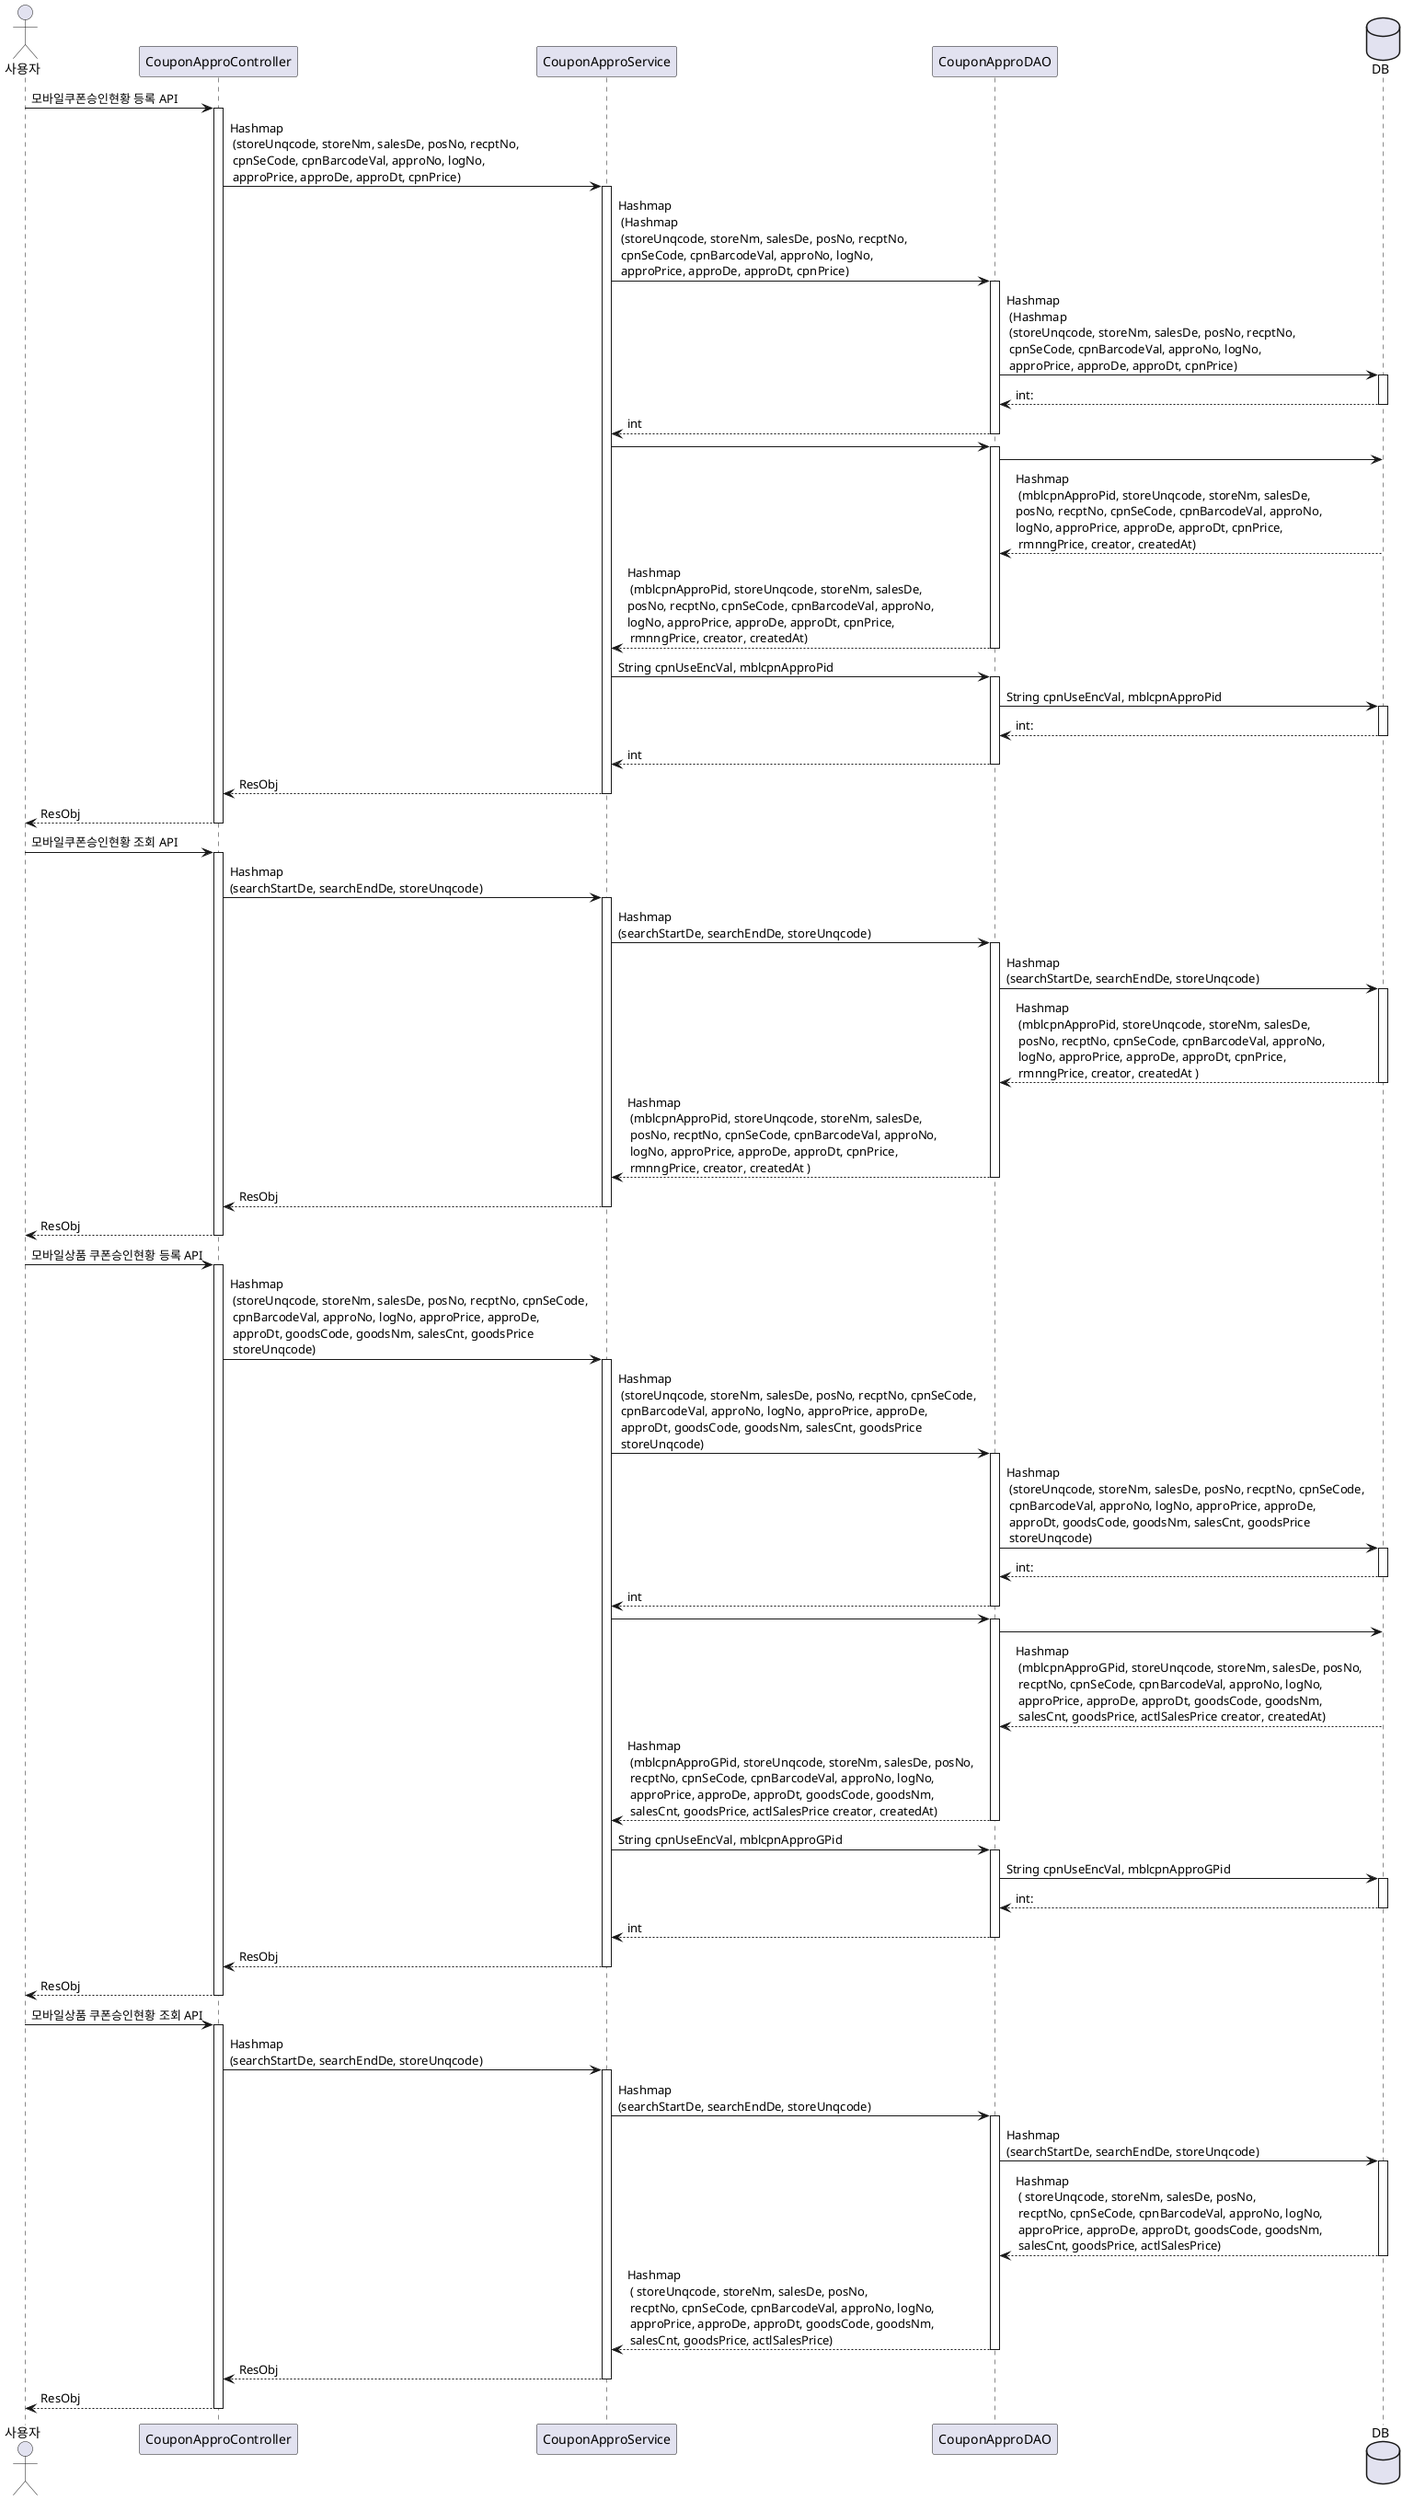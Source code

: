 @startuml Sample Sequence

actor "사용자" as user
participant "CouponApproController" as controller
participant "CouponApproService" as service
participant "CouponApproDAO" as dao
database "DB" as db

' API1
user -> controller : 모바일쿠폰승인현황 등록 API
activate controller
controller -> service : Hashmap \n (storeUnqcode, storeNm, salesDe, posNo, recptNo, \n cpnSeCode, cpnBarcodeVal, approNo, logNo, \n approPrice, approDe, approDt, cpnPrice)
activate service
service -> dao: Hashmap \n (Hashmap \n (storeUnqcode, storeNm, salesDe, posNo, recptNo, \n cpnSeCode, cpnBarcodeVal, approNo, logNo, \n approPrice, approDe, approDt, cpnPrice)
activate dao
dao -> db: Hashmap \n (Hashmap \n (storeUnqcode, storeNm, salesDe, posNo, recptNo, \n cpnSeCode, cpnBarcodeVal, approNo, logNo, \n approPrice, approDe, approDt, cpnPrice)
activate db
dao <-- db: int:
deactivate db
service <-- dao: int
deactivate dao
service -> dao:
activate dao
dao -> db:
dao <-- db: Hashmap \n (mblcpnApproPid, storeUnqcode, storeNm, salesDe, \nposNo, recptNo, cpnSeCode, cpnBarcodeVal, approNo, \nlogNo, approPrice, approDe, approDt, cpnPrice, \n rmnngPrice, creator, createdAt)
deactivate db
service <-- dao: Hashmap \n (mblcpnApproPid, storeUnqcode, storeNm, salesDe, \nposNo, recptNo, cpnSeCode, cpnBarcodeVal, approNo, \nlogNo, approPrice, approDe, approDt, cpnPrice, \n rmnngPrice, creator, createdAt)
deactivate dao
service -> dao: String cpnUseEncVal, mblcpnApproPid
activate dao
dao -> db: String cpnUseEncVal, mblcpnApproPid
activate db
dao <-- db: int:
deactivate db
service <-- dao: int
deactivate dao
controller <-- service: ResObj
deactivate service
user <-- controller: ResObj
deactivate controller

' API2
user -> controller : 모바일쿠폰승인현황 조회 API
activate controller
controller -> service : Hashmap\n(searchStartDe, searchEndDe, storeUnqcode)
activate service
service -> dao: Hashmap\n(searchStartDe, searchEndDe, storeUnqcode)
activate dao
dao -> db: Hashmap\n(searchStartDe, searchEndDe, storeUnqcode)
activate db
dao <-- db: Hashmap\n (mblcpnApproPid, storeUnqcode, storeNm, salesDe, \n posNo, recptNo, cpnSeCode, cpnBarcodeVal, approNo, \n logNo, approPrice, approDe, approDt, cpnPrice, \n rmnngPrice, creator, createdAt )
deactivate db
service <-- dao: Hashmap\n (mblcpnApproPid, storeUnqcode, storeNm, salesDe, \n posNo, recptNo, cpnSeCode, cpnBarcodeVal, approNo, \n logNo, approPrice, approDe, approDt, cpnPrice, \n rmnngPrice, creator, createdAt )
deactivate dao
controller <-- service: ResObj
deactivate service
user <-- controller: ResObj
deactivate controller










' API3
user -> controller : 모바일상품 쿠폰승인현황 등록 API
activate controller
controller -> service : Hashmap \n (storeUnqcode, storeNm, salesDe, posNo, recptNo, cpnSeCode, \n cpnBarcodeVal, approNo, logNo, approPrice, approDe, \n approDt, goodsCode, goodsNm, salesCnt, goodsPrice\n storeUnqcode)
activate service
service -> dao: Hashmap \n (storeUnqcode, storeNm, salesDe, posNo, recptNo, cpnSeCode, \n cpnBarcodeVal, approNo, logNo, approPrice, approDe, \n approDt, goodsCode, goodsNm, salesCnt, goodsPrice\n storeUnqcode)
activate dao
dao -> db: Hashmap \n (storeUnqcode, storeNm, salesDe, posNo, recptNo, cpnSeCode, \n cpnBarcodeVal, approNo, logNo, approPrice, approDe, \n approDt, goodsCode, goodsNm, salesCnt, goodsPrice\n storeUnqcode)
activate db
dao <-- db: int:
deactivate db
service <-- dao: int
deactivate dao
service -> dao:
activate dao
dao -> db:
dao <-- db: Hashmap \n (mblcpnApproGPid, storeUnqcode, storeNm, salesDe, posNo, \n recptNo, cpnSeCode, cpnBarcodeVal, approNo, logNo, \n approPrice, approDe, approDt, goodsCode, goodsNm, \n salesCnt, goodsPrice, actlSalesPrice creator, createdAt)
deactivate db
service <-- dao: Hashmap \n (mblcpnApproGPid, storeUnqcode, storeNm, salesDe, posNo, \n recptNo, cpnSeCode, cpnBarcodeVal, approNo, logNo, \n approPrice, approDe, approDt, goodsCode, goodsNm, \n salesCnt, goodsPrice, actlSalesPrice creator, createdAt)
deactivate dao
service -> dao: String cpnUseEncVal, mblcpnApproGPid
activate dao
dao -> db: String cpnUseEncVal, mblcpnApproGPid
activate db
dao <-- db: int:
deactivate db
service <-- dao: int
deactivate dao
controller <-- service: ResObj
deactivate service
user <-- controller: ResObj
deactivate controller


' API4
user -> controller : 모바일상품 쿠폰승인현황 조회 API
activate controller
controller -> service : Hashmap\n(searchStartDe, searchEndDe, storeUnqcode)
activate service
service -> dao: Hashmap\n(searchStartDe, searchEndDe, storeUnqcode)
activate dao
dao -> db: Hashmap\n(searchStartDe, searchEndDe, storeUnqcode)
activate db
dao <-- db: Hashmap\n ( storeUnqcode, storeNm, salesDe, posNo, \n recptNo, cpnSeCode, cpnBarcodeVal, approNo, logNo, \n approPrice, approDe, approDt, goodsCode, goodsNm, \n salesCnt, goodsPrice, actlSalesPrice)
deactivate db
service <-- dao: Hashmap\n ( storeUnqcode, storeNm, salesDe, posNo, \n recptNo, cpnSeCode, cpnBarcodeVal, approNo, logNo, \n approPrice, approDe, approDt, goodsCode, goodsNm, \n salesCnt, goodsPrice, actlSalesPrice)
deactivate dao
controller <-- service: ResObj
deactivate service
user <-- controller: ResObj
deactivate controller


@enduml
